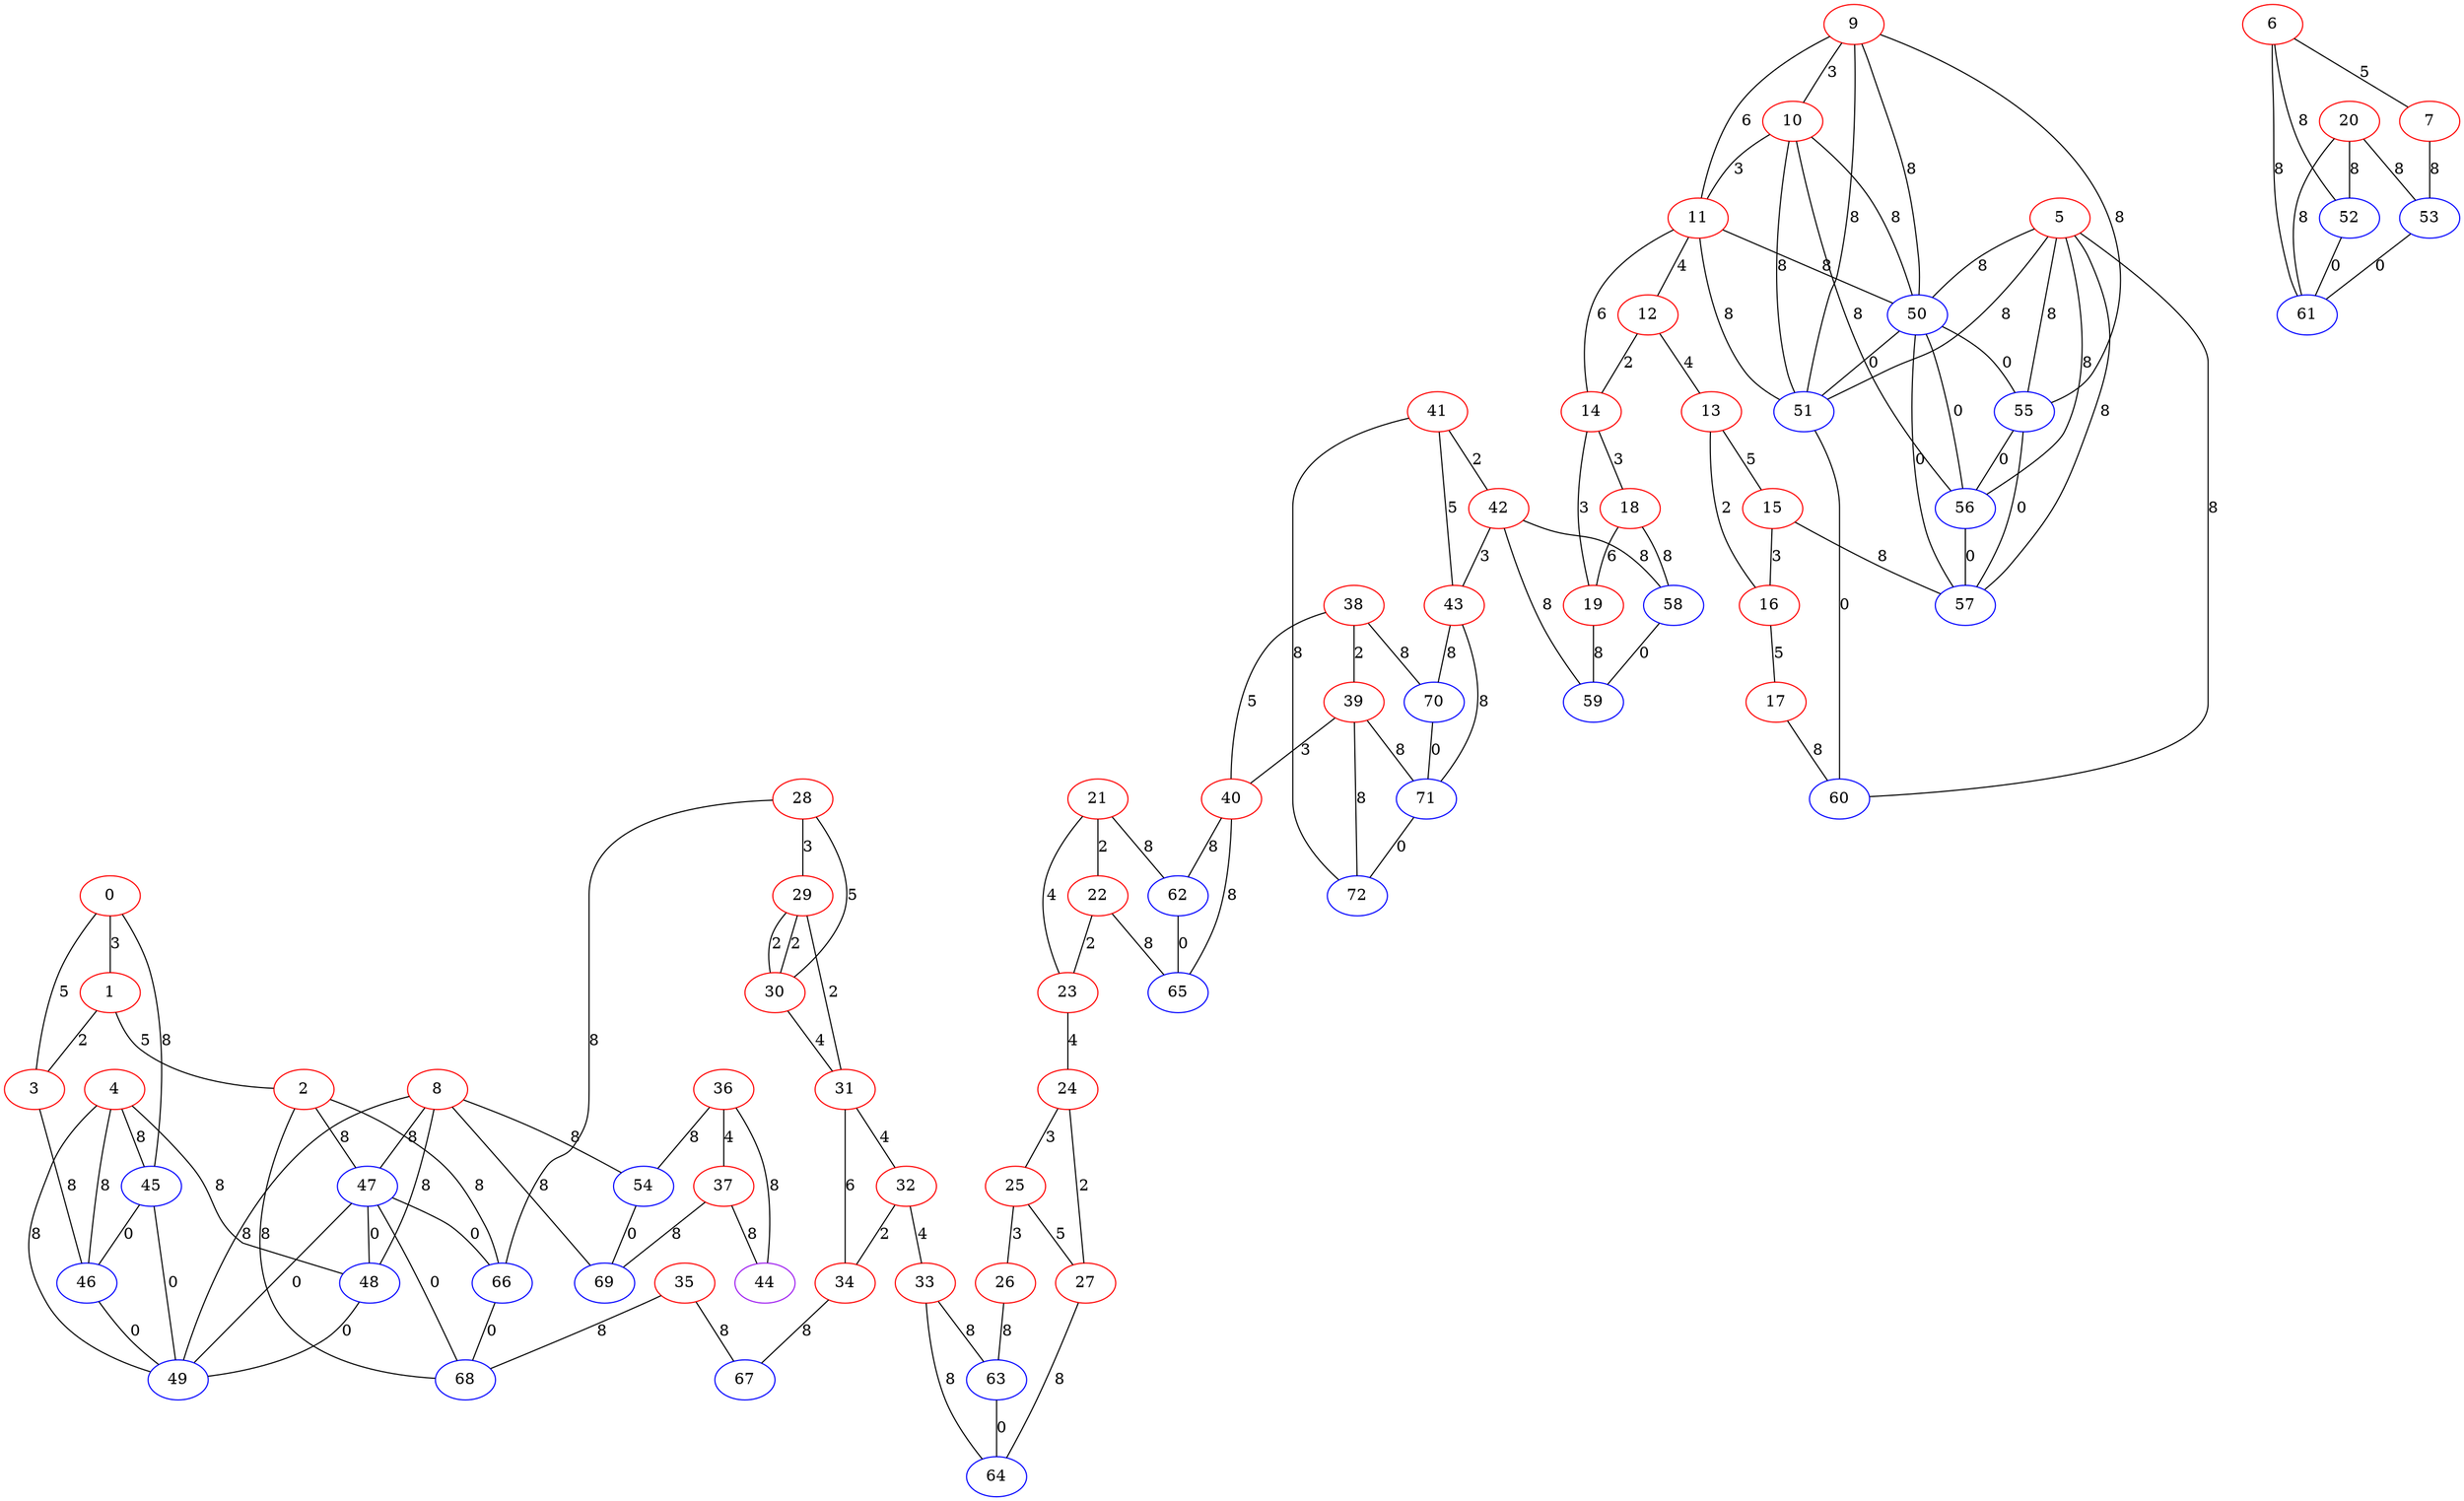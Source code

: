graph "" {
0 [color=red, weight=1];
1 [color=red, weight=1];
2 [color=red, weight=1];
3 [color=red, weight=1];
4 [color=red, weight=1];
5 [color=red, weight=1];
6 [color=red, weight=1];
7 [color=red, weight=1];
8 [color=red, weight=1];
9 [color=red, weight=1];
10 [color=red, weight=1];
11 [color=red, weight=1];
12 [color=red, weight=1];
13 [color=red, weight=1];
14 [color=red, weight=1];
15 [color=red, weight=1];
16 [color=red, weight=1];
17 [color=red, weight=1];
18 [color=red, weight=1];
19 [color=red, weight=1];
20 [color=red, weight=1];
21 [color=red, weight=1];
22 [color=red, weight=1];
23 [color=red, weight=1];
24 [color=red, weight=1];
25 [color=red, weight=1];
26 [color=red, weight=1];
27 [color=red, weight=1];
28 [color=red, weight=1];
29 [color=red, weight=1];
30 [color=red, weight=1];
31 [color=red, weight=1];
32 [color=red, weight=1];
33 [color=red, weight=1];
34 [color=red, weight=1];
35 [color=red, weight=1];
36 [color=red, weight=1];
37 [color=red, weight=1];
38 [color=red, weight=1];
39 [color=red, weight=1];
40 [color=red, weight=1];
41 [color=red, weight=1];
42 [color=red, weight=1];
43 [color=red, weight=1];
44 [color=purple, weight=4];
45 [color=blue, weight=3];
46 [color=blue, weight=3];
47 [color=blue, weight=3];
48 [color=blue, weight=3];
49 [color=blue, weight=3];
50 [color=blue, weight=3];
51 [color=blue, weight=3];
52 [color=blue, weight=3];
53 [color=blue, weight=3];
54 [color=blue, weight=3];
55 [color=blue, weight=3];
56 [color=blue, weight=3];
57 [color=blue, weight=3];
58 [color=blue, weight=3];
59 [color=blue, weight=3];
60 [color=blue, weight=3];
61 [color=blue, weight=3];
62 [color=blue, weight=3];
63 [color=blue, weight=3];
64 [color=blue, weight=3];
65 [color=blue, weight=3];
66 [color=blue, weight=3];
67 [color=blue, weight=3];
68 [color=blue, weight=3];
69 [color=blue, weight=3];
70 [color=blue, weight=3];
71 [color=blue, weight=3];
72 [color=blue, weight=3];
0 -- 1  [key=0, label=3];
0 -- 3  [key=0, label=5];
0 -- 45  [key=0, label=8];
1 -- 2  [key=0, label=5];
1 -- 3  [key=0, label=2];
2 -- 66  [key=0, label=8];
2 -- 68  [key=0, label=8];
2 -- 47  [key=0, label=8];
3 -- 46  [key=0, label=8];
4 -- 48  [key=0, label=8];
4 -- 49  [key=0, label=8];
4 -- 45  [key=0, label=8];
4 -- 46  [key=0, label=8];
5 -- 50  [key=0, label=8];
5 -- 51  [key=0, label=8];
5 -- 55  [key=0, label=8];
5 -- 56  [key=0, label=8];
5 -- 57  [key=0, label=8];
5 -- 60  [key=0, label=8];
6 -- 52  [key=0, label=8];
6 -- 61  [key=0, label=8];
6 -- 7  [key=0, label=5];
7 -- 53  [key=0, label=8];
8 -- 48  [key=0, label=8];
8 -- 49  [key=0, label=8];
8 -- 69  [key=0, label=8];
8 -- 54  [key=0, label=8];
8 -- 47  [key=0, label=8];
9 -- 51  [key=0, label=8];
9 -- 10  [key=0, label=3];
9 -- 11  [key=0, label=6];
9 -- 50  [key=0, label=8];
9 -- 55  [key=0, label=8];
10 -- 56  [key=0, label=8];
10 -- 50  [key=0, label=8];
10 -- 11  [key=0, label=3];
10 -- 51  [key=0, label=8];
11 -- 12  [key=0, label=4];
11 -- 14  [key=0, label=6];
11 -- 50  [key=0, label=8];
11 -- 51  [key=0, label=8];
12 -- 13  [key=0, label=4];
12 -- 14  [key=0, label=2];
13 -- 16  [key=0, label=2];
13 -- 15  [key=0, label=5];
14 -- 18  [key=0, label=3];
14 -- 19  [key=0, label=3];
15 -- 16  [key=0, label=3];
15 -- 57  [key=0, label=8];
16 -- 17  [key=0, label=5];
17 -- 60  [key=0, label=8];
18 -- 58  [key=0, label=8];
18 -- 19  [key=0, label=6];
19 -- 59  [key=0, label=8];
20 -- 52  [key=0, label=8];
20 -- 53  [key=0, label=8];
20 -- 61  [key=0, label=8];
21 -- 62  [key=0, label=8];
21 -- 22  [key=0, label=2];
21 -- 23  [key=0, label=4];
22 -- 65  [key=0, label=8];
22 -- 23  [key=0, label=2];
23 -- 24  [key=0, label=4];
24 -- 25  [key=0, label=3];
24 -- 27  [key=0, label=2];
25 -- 26  [key=0, label=3];
25 -- 27  [key=0, label=5];
26 -- 63  [key=0, label=8];
27 -- 64  [key=0, label=8];
28 -- 66  [key=0, label=8];
28 -- 29  [key=0, label=3];
28 -- 30  [key=0, label=5];
29 -- 30  [key=0, label=2];
29 -- 30  [key=1, label=2];
29 -- 31  [key=0, label=2];
30 -- 31  [key=0, label=4];
31 -- 32  [key=0, label=4];
31 -- 34  [key=0, label=6];
32 -- 33  [key=0, label=4];
32 -- 34  [key=0, label=2];
33 -- 64  [key=0, label=8];
33 -- 63  [key=0, label=8];
34 -- 67  [key=0, label=8];
35 -- 67  [key=0, label=8];
35 -- 68  [key=0, label=8];
36 -- 44  [key=0, label=8];
36 -- 37  [key=0, label=4];
36 -- 54  [key=0, label=8];
37 -- 44  [key=0, label=8];
37 -- 69  [key=0, label=8];
38 -- 40  [key=0, label=5];
38 -- 70  [key=0, label=8];
38 -- 39  [key=0, label=2];
39 -- 40  [key=0, label=3];
39 -- 72  [key=0, label=8];
39 -- 71  [key=0, label=8];
40 -- 65  [key=0, label=8];
40 -- 62  [key=0, label=8];
41 -- 72  [key=0, label=8];
41 -- 42  [key=0, label=2];
41 -- 43  [key=0, label=5];
42 -- 58  [key=0, label=8];
42 -- 43  [key=0, label=3];
42 -- 59  [key=0, label=8];
43 -- 70  [key=0, label=8];
43 -- 71  [key=0, label=8];
45 -- 49  [key=0, label=0];
45 -- 46  [key=0, label=0];
46 -- 49  [key=0, label=0];
47 -- 66  [key=0, label=0];
47 -- 68  [key=0, label=0];
47 -- 48  [key=0, label=0];
47 -- 49  [key=0, label=0];
48 -- 49  [key=0, label=0];
50 -- 51  [key=0, label=0];
50 -- 55  [key=0, label=0];
50 -- 56  [key=0, label=0];
50 -- 57  [key=0, label=0];
51 -- 60  [key=0, label=0];
52 -- 61  [key=0, label=0];
53 -- 61  [key=0, label=0];
54 -- 69  [key=0, label=0];
55 -- 56  [key=0, label=0];
55 -- 57  [key=0, label=0];
56 -- 57  [key=0, label=0];
58 -- 59  [key=0, label=0];
62 -- 65  [key=0, label=0];
63 -- 64  [key=0, label=0];
66 -- 68  [key=0, label=0];
70 -- 71  [key=0, label=0];
71 -- 72  [key=0, label=0];
}
